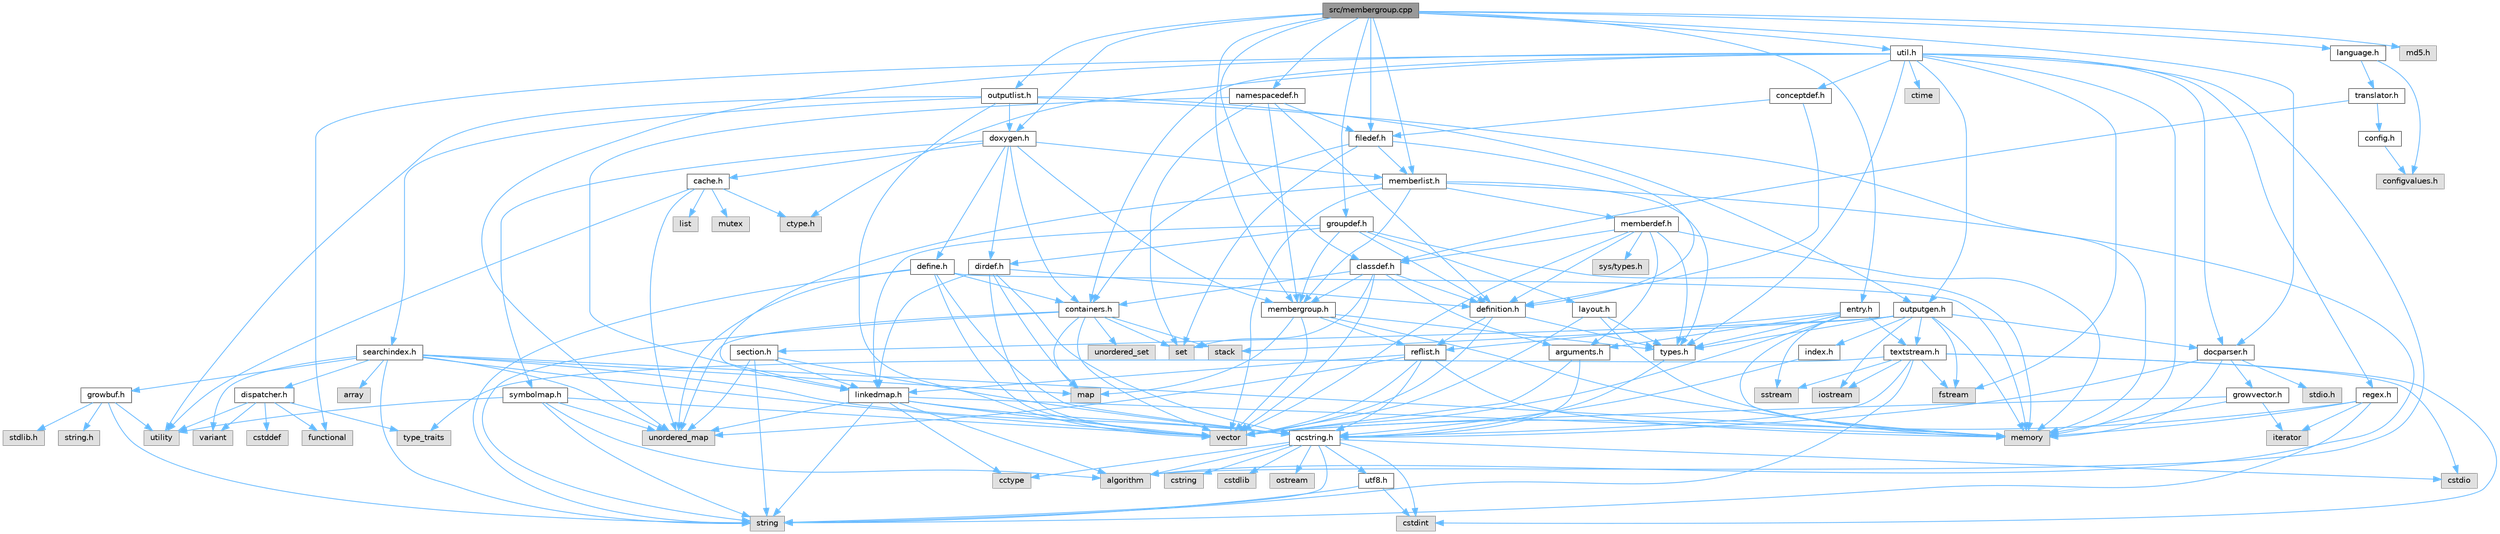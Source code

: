 digraph "src/membergroup.cpp"
{
 // INTERACTIVE_SVG=YES
 // LATEX_PDF_SIZE
  bgcolor="transparent";
  edge [fontname=Helvetica,fontsize=10,labelfontname=Helvetica,labelfontsize=10];
  node [fontname=Helvetica,fontsize=10,shape=box,height=0.2,width=0.4];
  Node1 [label="src/membergroup.cpp",height=0.2,width=0.4,color="gray40", fillcolor="grey60", style="filled", fontcolor="black",tooltip=" "];
  Node1 -> Node2 [color="steelblue1",style="solid"];
  Node2 [label="membergroup.h",height=0.2,width=0.4,color="grey40", fillcolor="white", style="filled",URL="$d9/d11/membergroup_8h.html",tooltip=" "];
  Node2 -> Node3 [color="steelblue1",style="solid"];
  Node3 [label="vector",height=0.2,width=0.4,color="grey60", fillcolor="#E0E0E0", style="filled",tooltip=" "];
  Node2 -> Node4 [color="steelblue1",style="solid"];
  Node4 [label="map",height=0.2,width=0.4,color="grey60", fillcolor="#E0E0E0", style="filled",tooltip=" "];
  Node2 -> Node5 [color="steelblue1",style="solid"];
  Node5 [label="memory",height=0.2,width=0.4,color="grey60", fillcolor="#E0E0E0", style="filled",tooltip=" "];
  Node2 -> Node6 [color="steelblue1",style="solid"];
  Node6 [label="types.h",height=0.2,width=0.4,color="grey40", fillcolor="white", style="filled",URL="$d9/d49/types_8h.html",tooltip="This file contains a number of basic enums and types."];
  Node6 -> Node7 [color="steelblue1",style="solid"];
  Node7 [label="qcstring.h",height=0.2,width=0.4,color="grey40", fillcolor="white", style="filled",URL="$d7/d5c/qcstring_8h.html",tooltip=" "];
  Node7 -> Node8 [color="steelblue1",style="solid"];
  Node8 [label="string",height=0.2,width=0.4,color="grey60", fillcolor="#E0E0E0", style="filled",tooltip=" "];
  Node7 -> Node9 [color="steelblue1",style="solid"];
  Node9 [label="algorithm",height=0.2,width=0.4,color="grey60", fillcolor="#E0E0E0", style="filled",tooltip=" "];
  Node7 -> Node10 [color="steelblue1",style="solid"];
  Node10 [label="cctype",height=0.2,width=0.4,color="grey60", fillcolor="#E0E0E0", style="filled",tooltip=" "];
  Node7 -> Node11 [color="steelblue1",style="solid"];
  Node11 [label="cstring",height=0.2,width=0.4,color="grey60", fillcolor="#E0E0E0", style="filled",tooltip=" "];
  Node7 -> Node12 [color="steelblue1",style="solid"];
  Node12 [label="cstdio",height=0.2,width=0.4,color="grey60", fillcolor="#E0E0E0", style="filled",tooltip=" "];
  Node7 -> Node13 [color="steelblue1",style="solid"];
  Node13 [label="cstdlib",height=0.2,width=0.4,color="grey60", fillcolor="#E0E0E0", style="filled",tooltip=" "];
  Node7 -> Node14 [color="steelblue1",style="solid"];
  Node14 [label="cstdint",height=0.2,width=0.4,color="grey60", fillcolor="#E0E0E0", style="filled",tooltip=" "];
  Node7 -> Node15 [color="steelblue1",style="solid"];
  Node15 [label="ostream",height=0.2,width=0.4,color="grey60", fillcolor="#E0E0E0", style="filled",tooltip=" "];
  Node7 -> Node16 [color="steelblue1",style="solid"];
  Node16 [label="utf8.h",height=0.2,width=0.4,color="grey40", fillcolor="white", style="filled",URL="$db/d7c/utf8_8h.html",tooltip="Various UTF8 related helper functions."];
  Node16 -> Node14 [color="steelblue1",style="solid"];
  Node16 -> Node8 [color="steelblue1",style="solid"];
  Node2 -> Node17 [color="steelblue1",style="solid"];
  Node17 [label="reflist.h",height=0.2,width=0.4,color="grey40", fillcolor="white", style="filled",URL="$d1/d02/reflist_8h.html",tooltip=" "];
  Node17 -> Node3 [color="steelblue1",style="solid"];
  Node17 -> Node18 [color="steelblue1",style="solid"];
  Node18 [label="unordered_map",height=0.2,width=0.4,color="grey60", fillcolor="#E0E0E0", style="filled",tooltip=" "];
  Node17 -> Node5 [color="steelblue1",style="solid"];
  Node17 -> Node7 [color="steelblue1",style="solid"];
  Node17 -> Node19 [color="steelblue1",style="solid"];
  Node19 [label="linkedmap.h",height=0.2,width=0.4,color="grey40", fillcolor="white", style="filled",URL="$da/de1/linkedmap_8h.html",tooltip=" "];
  Node19 -> Node18 [color="steelblue1",style="solid"];
  Node19 -> Node3 [color="steelblue1",style="solid"];
  Node19 -> Node5 [color="steelblue1",style="solid"];
  Node19 -> Node8 [color="steelblue1",style="solid"];
  Node19 -> Node9 [color="steelblue1",style="solid"];
  Node19 -> Node10 [color="steelblue1",style="solid"];
  Node19 -> Node7 [color="steelblue1",style="solid"];
  Node1 -> Node20 [color="steelblue1",style="solid"];
  Node20 [label="memberlist.h",height=0.2,width=0.4,color="grey40", fillcolor="white", style="filled",URL="$dd/d78/memberlist_8h.html",tooltip=" "];
  Node20 -> Node3 [color="steelblue1",style="solid"];
  Node20 -> Node9 [color="steelblue1",style="solid"];
  Node20 -> Node21 [color="steelblue1",style="solid"];
  Node21 [label="memberdef.h",height=0.2,width=0.4,color="grey40", fillcolor="white", style="filled",URL="$d4/d46/memberdef_8h.html",tooltip=" "];
  Node21 -> Node3 [color="steelblue1",style="solid"];
  Node21 -> Node5 [color="steelblue1",style="solid"];
  Node21 -> Node22 [color="steelblue1",style="solid"];
  Node22 [label="sys/types.h",height=0.2,width=0.4,color="grey60", fillcolor="#E0E0E0", style="filled",tooltip=" "];
  Node21 -> Node6 [color="steelblue1",style="solid"];
  Node21 -> Node23 [color="steelblue1",style="solid"];
  Node23 [label="definition.h",height=0.2,width=0.4,color="grey40", fillcolor="white", style="filled",URL="$df/da1/definition_8h.html",tooltip=" "];
  Node23 -> Node3 [color="steelblue1",style="solid"];
  Node23 -> Node6 [color="steelblue1",style="solid"];
  Node23 -> Node17 [color="steelblue1",style="solid"];
  Node21 -> Node24 [color="steelblue1",style="solid"];
  Node24 [label="arguments.h",height=0.2,width=0.4,color="grey40", fillcolor="white", style="filled",URL="$df/d9b/arguments_8h.html",tooltip=" "];
  Node24 -> Node3 [color="steelblue1",style="solid"];
  Node24 -> Node7 [color="steelblue1",style="solid"];
  Node21 -> Node25 [color="steelblue1",style="solid"];
  Node25 [label="classdef.h",height=0.2,width=0.4,color="grey40", fillcolor="white", style="filled",URL="$d1/da6/classdef_8h.html",tooltip=" "];
  Node25 -> Node3 [color="steelblue1",style="solid"];
  Node25 -> Node26 [color="steelblue1",style="solid"];
  Node26 [label="set",height=0.2,width=0.4,color="grey60", fillcolor="#E0E0E0", style="filled",tooltip=" "];
  Node25 -> Node27 [color="steelblue1",style="solid"];
  Node27 [label="containers.h",height=0.2,width=0.4,color="grey40", fillcolor="white", style="filled",URL="$d5/d75/containers_8h.html",tooltip=" "];
  Node27 -> Node3 [color="steelblue1",style="solid"];
  Node27 -> Node8 [color="steelblue1",style="solid"];
  Node27 -> Node26 [color="steelblue1",style="solid"];
  Node27 -> Node4 [color="steelblue1",style="solid"];
  Node27 -> Node28 [color="steelblue1",style="solid"];
  Node28 [label="unordered_set",height=0.2,width=0.4,color="grey60", fillcolor="#E0E0E0", style="filled",tooltip=" "];
  Node27 -> Node18 [color="steelblue1",style="solid"];
  Node27 -> Node29 [color="steelblue1",style="solid"];
  Node29 [label="stack",height=0.2,width=0.4,color="grey60", fillcolor="#E0E0E0", style="filled",tooltip=" "];
  Node25 -> Node23 [color="steelblue1",style="solid"];
  Node25 -> Node24 [color="steelblue1",style="solid"];
  Node25 -> Node2 [color="steelblue1",style="solid"];
  Node20 -> Node19 [color="steelblue1",style="solid"];
  Node20 -> Node6 [color="steelblue1",style="solid"];
  Node20 -> Node2 [color="steelblue1",style="solid"];
  Node1 -> Node30 [color="steelblue1",style="solid"];
  Node30 [label="outputlist.h",height=0.2,width=0.4,color="grey40", fillcolor="white", style="filled",URL="$d2/db9/outputlist_8h.html",tooltip=" "];
  Node30 -> Node31 [color="steelblue1",style="solid"];
  Node31 [label="utility",height=0.2,width=0.4,color="grey60", fillcolor="#E0E0E0", style="filled",tooltip=" "];
  Node30 -> Node3 [color="steelblue1",style="solid"];
  Node30 -> Node5 [color="steelblue1",style="solid"];
  Node30 -> Node32 [color="steelblue1",style="solid"];
  Node32 [label="outputgen.h",height=0.2,width=0.4,color="grey40", fillcolor="white", style="filled",URL="$df/d06/outputgen_8h.html",tooltip=" "];
  Node32 -> Node5 [color="steelblue1",style="solid"];
  Node32 -> Node29 [color="steelblue1",style="solid"];
  Node32 -> Node33 [color="steelblue1",style="solid"];
  Node33 [label="iostream",height=0.2,width=0.4,color="grey60", fillcolor="#E0E0E0", style="filled",tooltip=" "];
  Node32 -> Node34 [color="steelblue1",style="solid"];
  Node34 [label="fstream",height=0.2,width=0.4,color="grey60", fillcolor="#E0E0E0", style="filled",tooltip=" "];
  Node32 -> Node6 [color="steelblue1",style="solid"];
  Node32 -> Node35 [color="steelblue1",style="solid"];
  Node35 [label="index.h",height=0.2,width=0.4,color="grey40", fillcolor="white", style="filled",URL="$d1/db5/index_8h.html",tooltip=" "];
  Node35 -> Node7 [color="steelblue1",style="solid"];
  Node32 -> Node36 [color="steelblue1",style="solid"];
  Node36 [label="section.h",height=0.2,width=0.4,color="grey40", fillcolor="white", style="filled",URL="$d1/d2a/section_8h.html",tooltip=" "];
  Node36 -> Node8 [color="steelblue1",style="solid"];
  Node36 -> Node18 [color="steelblue1",style="solid"];
  Node36 -> Node7 [color="steelblue1",style="solid"];
  Node36 -> Node19 [color="steelblue1",style="solid"];
  Node32 -> Node37 [color="steelblue1",style="solid"];
  Node37 [label="textstream.h",height=0.2,width=0.4,color="grey40", fillcolor="white", style="filled",URL="$d4/d7d/textstream_8h.html",tooltip=" "];
  Node37 -> Node8 [color="steelblue1",style="solid"];
  Node37 -> Node33 [color="steelblue1",style="solid"];
  Node37 -> Node38 [color="steelblue1",style="solid"];
  Node38 [label="sstream",height=0.2,width=0.4,color="grey60", fillcolor="#E0E0E0", style="filled",tooltip=" "];
  Node37 -> Node14 [color="steelblue1",style="solid"];
  Node37 -> Node12 [color="steelblue1",style="solid"];
  Node37 -> Node34 [color="steelblue1",style="solid"];
  Node37 -> Node39 [color="steelblue1",style="solid"];
  Node39 [label="type_traits",height=0.2,width=0.4,color="grey60", fillcolor="#E0E0E0", style="filled",tooltip=" "];
  Node37 -> Node7 [color="steelblue1",style="solid"];
  Node32 -> Node40 [color="steelblue1",style="solid"];
  Node40 [label="docparser.h",height=0.2,width=0.4,color="grey40", fillcolor="white", style="filled",URL="$de/d9c/docparser_8h.html",tooltip=" "];
  Node40 -> Node41 [color="steelblue1",style="solid"];
  Node41 [label="stdio.h",height=0.2,width=0.4,color="grey60", fillcolor="#E0E0E0", style="filled",tooltip=" "];
  Node40 -> Node5 [color="steelblue1",style="solid"];
  Node40 -> Node7 [color="steelblue1",style="solid"];
  Node40 -> Node42 [color="steelblue1",style="solid"];
  Node42 [label="growvector.h",height=0.2,width=0.4,color="grey40", fillcolor="white", style="filled",URL="$d7/d50/growvector_8h.html",tooltip=" "];
  Node42 -> Node3 [color="steelblue1",style="solid"];
  Node42 -> Node5 [color="steelblue1",style="solid"];
  Node42 -> Node43 [color="steelblue1",style="solid"];
  Node43 [label="iterator",height=0.2,width=0.4,color="grey60", fillcolor="#E0E0E0", style="filled",tooltip=" "];
  Node30 -> Node44 [color="steelblue1",style="solid"];
  Node44 [label="searchindex.h",height=0.2,width=0.4,color="grey40", fillcolor="white", style="filled",URL="$de/d07/searchindex_8h.html",tooltip="Web server based search engine."];
  Node44 -> Node5 [color="steelblue1",style="solid"];
  Node44 -> Node3 [color="steelblue1",style="solid"];
  Node44 -> Node4 [color="steelblue1",style="solid"];
  Node44 -> Node18 [color="steelblue1",style="solid"];
  Node44 -> Node8 [color="steelblue1",style="solid"];
  Node44 -> Node45 [color="steelblue1",style="solid"];
  Node45 [label="array",height=0.2,width=0.4,color="grey60", fillcolor="#E0E0E0", style="filled",tooltip=" "];
  Node44 -> Node46 [color="steelblue1",style="solid"];
  Node46 [label="variant",height=0.2,width=0.4,color="grey60", fillcolor="#E0E0E0", style="filled",tooltip=" "];
  Node44 -> Node7 [color="steelblue1",style="solid"];
  Node44 -> Node47 [color="steelblue1",style="solid"];
  Node47 [label="growbuf.h",height=0.2,width=0.4,color="grey40", fillcolor="white", style="filled",URL="$dd/d72/growbuf_8h.html",tooltip=" "];
  Node47 -> Node31 [color="steelblue1",style="solid"];
  Node47 -> Node48 [color="steelblue1",style="solid"];
  Node48 [label="stdlib.h",height=0.2,width=0.4,color="grey60", fillcolor="#E0E0E0", style="filled",tooltip=" "];
  Node47 -> Node49 [color="steelblue1",style="solid"];
  Node49 [label="string.h",height=0.2,width=0.4,color="grey60", fillcolor="#E0E0E0", style="filled",tooltip=" "];
  Node47 -> Node8 [color="steelblue1",style="solid"];
  Node44 -> Node50 [color="steelblue1",style="solid"];
  Node50 [label="dispatcher.h",height=0.2,width=0.4,color="grey40", fillcolor="white", style="filled",URL="$da/d73/dispatcher_8h.html",tooltip=" "];
  Node50 -> Node51 [color="steelblue1",style="solid"];
  Node51 [label="cstddef",height=0.2,width=0.4,color="grey60", fillcolor="#E0E0E0", style="filled",tooltip=" "];
  Node50 -> Node31 [color="steelblue1",style="solid"];
  Node50 -> Node52 [color="steelblue1",style="solid"];
  Node52 [label="functional",height=0.2,width=0.4,color="grey60", fillcolor="#E0E0E0", style="filled",tooltip=" "];
  Node50 -> Node46 [color="steelblue1",style="solid"];
  Node50 -> Node39 [color="steelblue1",style="solid"];
  Node30 -> Node53 [color="steelblue1",style="solid"];
  Node53 [label="doxygen.h",height=0.2,width=0.4,color="grey40", fillcolor="white", style="filled",URL="$d1/da1/doxygen_8h.html",tooltip=" "];
  Node53 -> Node27 [color="steelblue1",style="solid"];
  Node53 -> Node2 [color="steelblue1",style="solid"];
  Node53 -> Node54 [color="steelblue1",style="solid"];
  Node54 [label="dirdef.h",height=0.2,width=0.4,color="grey40", fillcolor="white", style="filled",URL="$d6/d15/dirdef_8h.html",tooltip=" "];
  Node54 -> Node3 [color="steelblue1",style="solid"];
  Node54 -> Node4 [color="steelblue1",style="solid"];
  Node54 -> Node7 [color="steelblue1",style="solid"];
  Node54 -> Node19 [color="steelblue1",style="solid"];
  Node54 -> Node23 [color="steelblue1",style="solid"];
  Node53 -> Node20 [color="steelblue1",style="solid"];
  Node53 -> Node55 [color="steelblue1",style="solid"];
  Node55 [label="define.h",height=0.2,width=0.4,color="grey40", fillcolor="white", style="filled",URL="$df/d67/define_8h.html",tooltip=" "];
  Node55 -> Node3 [color="steelblue1",style="solid"];
  Node55 -> Node5 [color="steelblue1",style="solid"];
  Node55 -> Node8 [color="steelblue1",style="solid"];
  Node55 -> Node18 [color="steelblue1",style="solid"];
  Node55 -> Node7 [color="steelblue1",style="solid"];
  Node55 -> Node27 [color="steelblue1",style="solid"];
  Node53 -> Node56 [color="steelblue1",style="solid"];
  Node56 [label="cache.h",height=0.2,width=0.4,color="grey40", fillcolor="white", style="filled",URL="$d3/d26/cache_8h.html",tooltip=" "];
  Node56 -> Node57 [color="steelblue1",style="solid"];
  Node57 [label="list",height=0.2,width=0.4,color="grey60", fillcolor="#E0E0E0", style="filled",tooltip=" "];
  Node56 -> Node18 [color="steelblue1",style="solid"];
  Node56 -> Node58 [color="steelblue1",style="solid"];
  Node58 [label="mutex",height=0.2,width=0.4,color="grey60", fillcolor="#E0E0E0", style="filled",tooltip=" "];
  Node56 -> Node31 [color="steelblue1",style="solid"];
  Node56 -> Node59 [color="steelblue1",style="solid"];
  Node59 [label="ctype.h",height=0.2,width=0.4,color="grey60", fillcolor="#E0E0E0", style="filled",tooltip=" "];
  Node53 -> Node60 [color="steelblue1",style="solid"];
  Node60 [label="symbolmap.h",height=0.2,width=0.4,color="grey40", fillcolor="white", style="filled",URL="$d7/ddd/symbolmap_8h.html",tooltip=" "];
  Node60 -> Node9 [color="steelblue1",style="solid"];
  Node60 -> Node18 [color="steelblue1",style="solid"];
  Node60 -> Node3 [color="steelblue1",style="solid"];
  Node60 -> Node8 [color="steelblue1",style="solid"];
  Node60 -> Node31 [color="steelblue1",style="solid"];
  Node1 -> Node61 [color="steelblue1",style="solid"];
  Node61 [label="util.h",height=0.2,width=0.4,color="grey40", fillcolor="white", style="filled",URL="$d8/d3c/util_8h.html",tooltip="A bunch of utility functions."];
  Node61 -> Node5 [color="steelblue1",style="solid"];
  Node61 -> Node18 [color="steelblue1",style="solid"];
  Node61 -> Node9 [color="steelblue1",style="solid"];
  Node61 -> Node52 [color="steelblue1",style="solid"];
  Node61 -> Node34 [color="steelblue1",style="solid"];
  Node61 -> Node62 [color="steelblue1",style="solid"];
  Node62 [label="ctime",height=0.2,width=0.4,color="grey60", fillcolor="#E0E0E0", style="filled",tooltip=" "];
  Node61 -> Node59 [color="steelblue1",style="solid"];
  Node61 -> Node6 [color="steelblue1",style="solid"];
  Node61 -> Node40 [color="steelblue1",style="solid"];
  Node61 -> Node27 [color="steelblue1",style="solid"];
  Node61 -> Node32 [color="steelblue1",style="solid"];
  Node61 -> Node63 [color="steelblue1",style="solid"];
  Node63 [label="regex.h",height=0.2,width=0.4,color="grey40", fillcolor="white", style="filled",URL="$d1/d21/regex_8h.html",tooltip=" "];
  Node63 -> Node5 [color="steelblue1",style="solid"];
  Node63 -> Node8 [color="steelblue1",style="solid"];
  Node63 -> Node3 [color="steelblue1",style="solid"];
  Node63 -> Node43 [color="steelblue1",style="solid"];
  Node61 -> Node64 [color="steelblue1",style="solid"];
  Node64 [label="conceptdef.h",height=0.2,width=0.4,color="grey40", fillcolor="white", style="filled",URL="$da/df1/conceptdef_8h.html",tooltip=" "];
  Node64 -> Node23 [color="steelblue1",style="solid"];
  Node64 -> Node65 [color="steelblue1",style="solid"];
  Node65 [label="filedef.h",height=0.2,width=0.4,color="grey40", fillcolor="white", style="filled",URL="$d4/d3a/filedef_8h.html",tooltip=" "];
  Node65 -> Node26 [color="steelblue1",style="solid"];
  Node65 -> Node23 [color="steelblue1",style="solid"];
  Node65 -> Node20 [color="steelblue1",style="solid"];
  Node65 -> Node27 [color="steelblue1",style="solid"];
  Node1 -> Node25 [color="steelblue1",style="solid"];
  Node1 -> Node66 [color="steelblue1",style="solid"];
  Node66 [label="namespacedef.h",height=0.2,width=0.4,color="grey40", fillcolor="white", style="filled",URL="$d7/d97/namespacedef_8h.html",tooltip=" "];
  Node66 -> Node26 [color="steelblue1",style="solid"];
  Node66 -> Node23 [color="steelblue1",style="solid"];
  Node66 -> Node65 [color="steelblue1",style="solid"];
  Node66 -> Node19 [color="steelblue1",style="solid"];
  Node66 -> Node2 [color="steelblue1",style="solid"];
  Node1 -> Node65 [color="steelblue1",style="solid"];
  Node1 -> Node67 [color="steelblue1",style="solid"];
  Node67 [label="language.h",height=0.2,width=0.4,color="grey40", fillcolor="white", style="filled",URL="$d8/dce/language_8h.html",tooltip=" "];
  Node67 -> Node68 [color="steelblue1",style="solid"];
  Node68 [label="translator.h",height=0.2,width=0.4,color="grey40", fillcolor="white", style="filled",URL="$d9/df1/translator_8h.html",tooltip=" "];
  Node68 -> Node25 [color="steelblue1",style="solid"];
  Node68 -> Node69 [color="steelblue1",style="solid"];
  Node69 [label="config.h",height=0.2,width=0.4,color="grey40", fillcolor="white", style="filled",URL="$db/d16/config_8h.html",tooltip=" "];
  Node69 -> Node70 [color="steelblue1",style="solid"];
  Node70 [label="configvalues.h",height=0.2,width=0.4,color="grey60", fillcolor="#E0E0E0", style="filled",tooltip=" "];
  Node67 -> Node70 [color="steelblue1",style="solid"];
  Node1 -> Node71 [color="steelblue1",style="solid"];
  Node71 [label="groupdef.h",height=0.2,width=0.4,color="grey40", fillcolor="white", style="filled",URL="$d1/de6/groupdef_8h.html",tooltip=" "];
  Node71 -> Node5 [color="steelblue1",style="solid"];
  Node71 -> Node23 [color="steelblue1",style="solid"];
  Node71 -> Node54 [color="steelblue1",style="solid"];
  Node71 -> Node72 [color="steelblue1",style="solid"];
  Node72 [label="layout.h",height=0.2,width=0.4,color="grey40", fillcolor="white", style="filled",URL="$db/d51/layout_8h.html",tooltip=" "];
  Node72 -> Node5 [color="steelblue1",style="solid"];
  Node72 -> Node3 [color="steelblue1",style="solid"];
  Node72 -> Node6 [color="steelblue1",style="solid"];
  Node71 -> Node2 [color="steelblue1",style="solid"];
  Node71 -> Node19 [color="steelblue1",style="solid"];
  Node1 -> Node53 [color="steelblue1",style="solid"];
  Node1 -> Node40 [color="steelblue1",style="solid"];
  Node1 -> Node73 [color="steelblue1",style="solid"];
  Node73 [label="entry.h",height=0.2,width=0.4,color="grey40", fillcolor="white", style="filled",URL="$d1/dc6/entry_8h.html",tooltip=" "];
  Node73 -> Node3 [color="steelblue1",style="solid"];
  Node73 -> Node5 [color="steelblue1",style="solid"];
  Node73 -> Node38 [color="steelblue1",style="solid"];
  Node73 -> Node6 [color="steelblue1",style="solid"];
  Node73 -> Node24 [color="steelblue1",style="solid"];
  Node73 -> Node17 [color="steelblue1",style="solid"];
  Node73 -> Node37 [color="steelblue1",style="solid"];
  Node1 -> Node74 [color="steelblue1",style="solid"];
  Node74 [label="md5.h",height=0.2,width=0.4,color="grey60", fillcolor="#E0E0E0", style="filled",tooltip=" "];
}
